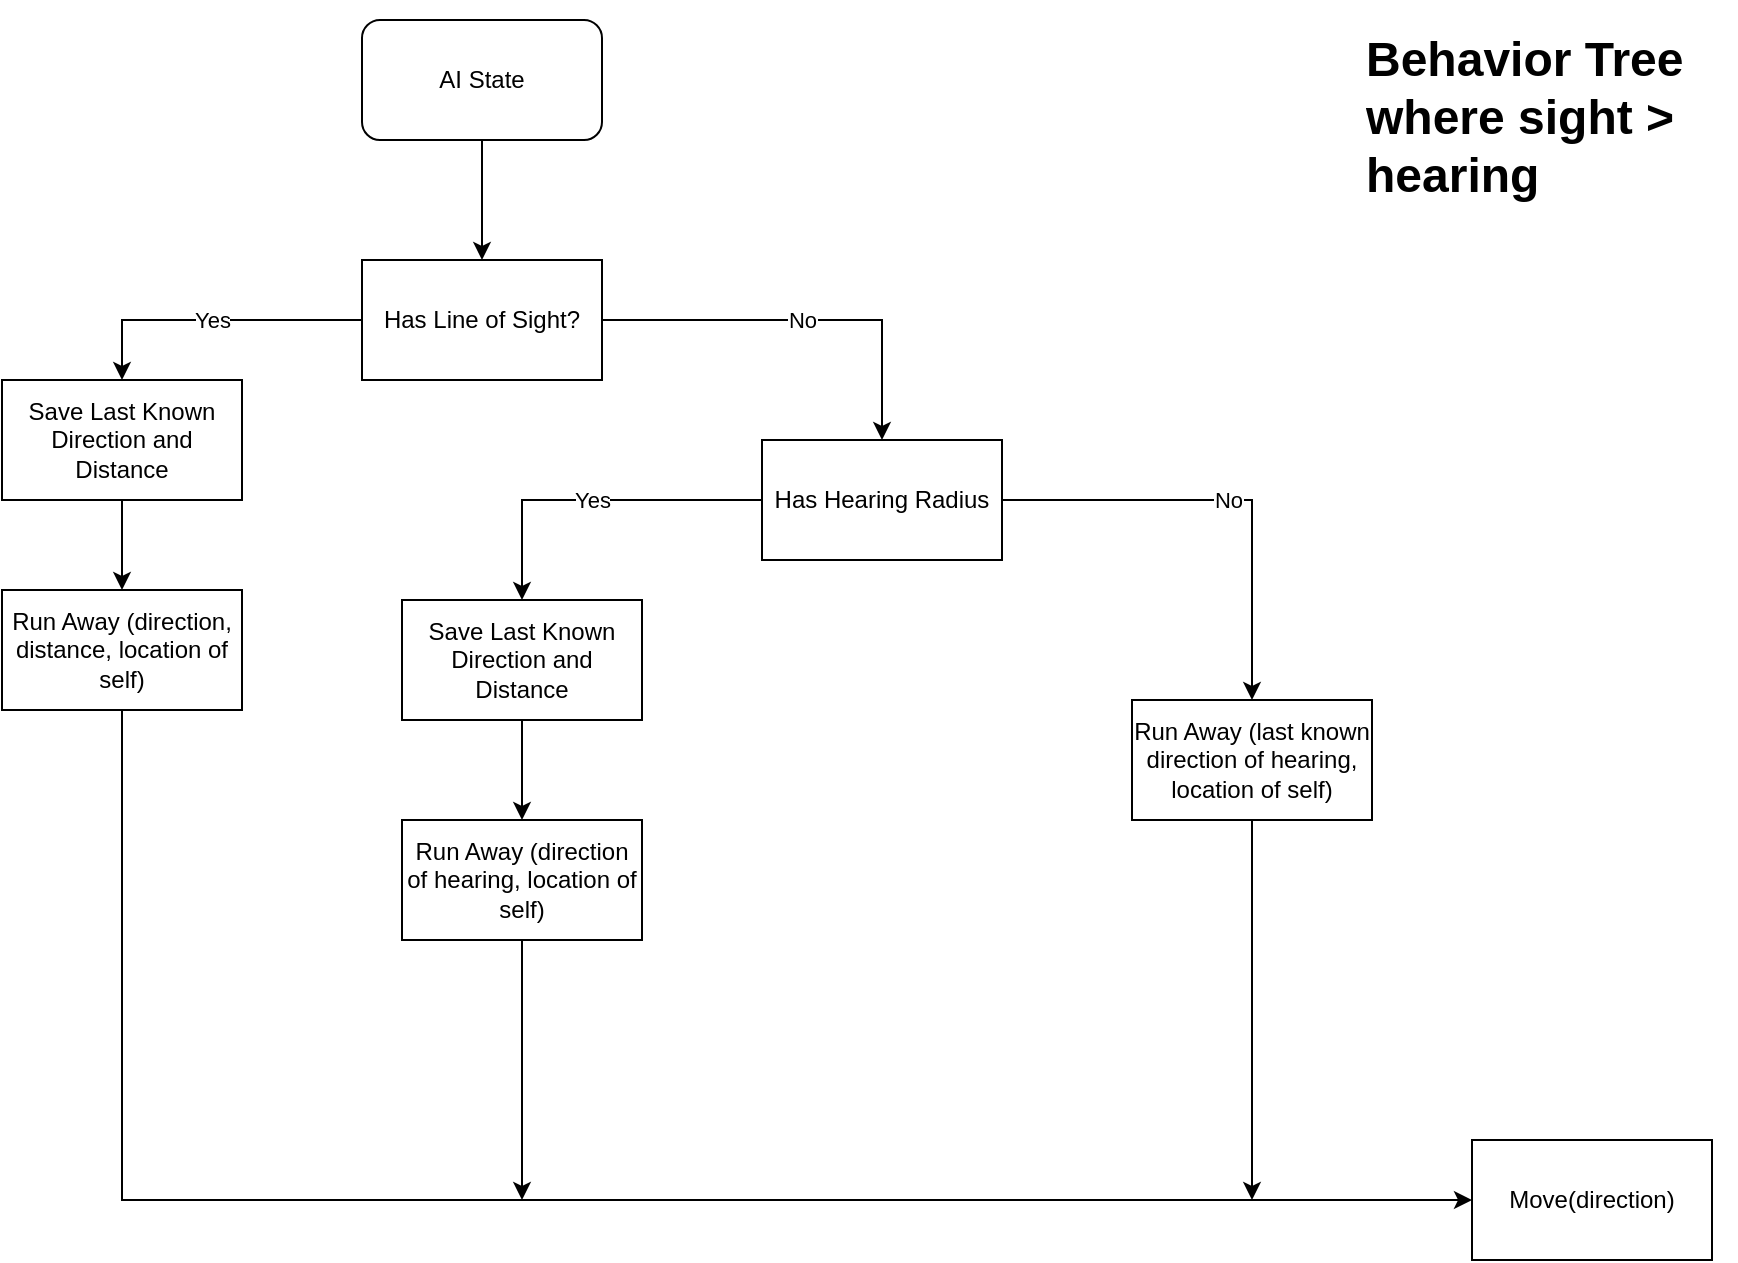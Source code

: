 <mxfile version="21.3.7" type="github">
  <diagram name="Page-1" id="BpkTq_MklckaXkMztcNn">
    <mxGraphModel dx="1554" dy="841" grid="1" gridSize="10" guides="1" tooltips="1" connect="1" arrows="1" fold="1" page="1" pageScale="1" pageWidth="1100" pageHeight="850" math="0" shadow="0">
      <root>
        <mxCell id="0" />
        <mxCell id="1" parent="0" />
        <mxCell id="k5qHnLQCNVlS1Yzbgg7h-4" style="edgeStyle=orthogonalEdgeStyle;rounded=0;orthogonalLoop=1;jettySize=auto;html=1;" edge="1" parent="1" source="k5qHnLQCNVlS1Yzbgg7h-2" target="k5qHnLQCNVlS1Yzbgg7h-3">
          <mxGeometry relative="1" as="geometry" />
        </mxCell>
        <mxCell id="k5qHnLQCNVlS1Yzbgg7h-2" value="AI State" style="rounded=1;whiteSpace=wrap;html=1;" vertex="1" parent="1">
          <mxGeometry x="303" y="110" width="120" height="60" as="geometry" />
        </mxCell>
        <mxCell id="k5qHnLQCNVlS1Yzbgg7h-8" value="No" style="edgeStyle=orthogonalEdgeStyle;rounded=0;orthogonalLoop=1;jettySize=auto;html=1;" edge="1" parent="1" source="k5qHnLQCNVlS1Yzbgg7h-3" target="k5qHnLQCNVlS1Yzbgg7h-6">
          <mxGeometry relative="1" as="geometry" />
        </mxCell>
        <mxCell id="k5qHnLQCNVlS1Yzbgg7h-24" value="Yes" style="edgeStyle=orthogonalEdgeStyle;rounded=0;orthogonalLoop=1;jettySize=auto;html=1;entryX=0.5;entryY=0;entryDx=0;entryDy=0;" edge="1" parent="1" source="k5qHnLQCNVlS1Yzbgg7h-3" target="k5qHnLQCNVlS1Yzbgg7h-23">
          <mxGeometry relative="1" as="geometry" />
        </mxCell>
        <mxCell id="k5qHnLQCNVlS1Yzbgg7h-3" value="Has Line of Sight?" style="rounded=0;whiteSpace=wrap;html=1;" vertex="1" parent="1">
          <mxGeometry x="303" y="230" width="120" height="60" as="geometry" />
        </mxCell>
        <mxCell id="k5qHnLQCNVlS1Yzbgg7h-26" style="edgeStyle=orthogonalEdgeStyle;rounded=0;orthogonalLoop=1;jettySize=auto;html=1;entryX=0;entryY=0.5;entryDx=0;entryDy=0;exitX=0.5;exitY=1;exitDx=0;exitDy=0;" edge="1" parent="1" source="k5qHnLQCNVlS1Yzbgg7h-5" target="k5qHnLQCNVlS1Yzbgg7h-19">
          <mxGeometry relative="1" as="geometry" />
        </mxCell>
        <mxCell id="k5qHnLQCNVlS1Yzbgg7h-5" value="Run Away (direction, distance, location of self)" style="rounded=0;whiteSpace=wrap;html=1;" vertex="1" parent="1">
          <mxGeometry x="123" y="395" width="120" height="60" as="geometry" />
        </mxCell>
        <mxCell id="k5qHnLQCNVlS1Yzbgg7h-27" value="Yes" style="edgeStyle=orthogonalEdgeStyle;rounded=0;orthogonalLoop=1;jettySize=auto;html=1;entryX=0.5;entryY=0;entryDx=0;entryDy=0;" edge="1" parent="1" source="k5qHnLQCNVlS1Yzbgg7h-6" target="k5qHnLQCNVlS1Yzbgg7h-15">
          <mxGeometry relative="1" as="geometry" />
        </mxCell>
        <mxCell id="k5qHnLQCNVlS1Yzbgg7h-30" value="No" style="edgeStyle=orthogonalEdgeStyle;rounded=0;orthogonalLoop=1;jettySize=auto;html=1;entryX=0.5;entryY=0;entryDx=0;entryDy=0;" edge="1" parent="1" source="k5qHnLQCNVlS1Yzbgg7h-6" target="k5qHnLQCNVlS1Yzbgg7h-11">
          <mxGeometry relative="1" as="geometry">
            <mxPoint x="748" y="430" as="targetPoint" />
          </mxGeometry>
        </mxCell>
        <mxCell id="k5qHnLQCNVlS1Yzbgg7h-6" value="Has Hearing Radius" style="rounded=0;whiteSpace=wrap;html=1;" vertex="1" parent="1">
          <mxGeometry x="503" y="320" width="120" height="60" as="geometry" />
        </mxCell>
        <mxCell id="k5qHnLQCNVlS1Yzbgg7h-29" style="edgeStyle=orthogonalEdgeStyle;rounded=0;orthogonalLoop=1;jettySize=auto;html=1;exitX=0.5;exitY=1;exitDx=0;exitDy=0;" edge="1" parent="1" source="k5qHnLQCNVlS1Yzbgg7h-9">
          <mxGeometry relative="1" as="geometry">
            <mxPoint x="383" y="700" as="targetPoint" />
          </mxGeometry>
        </mxCell>
        <mxCell id="k5qHnLQCNVlS1Yzbgg7h-9" value="Run Away (direction of hearing, location of self)" style="rounded=0;whiteSpace=wrap;html=1;" vertex="1" parent="1">
          <mxGeometry x="323" y="510" width="120" height="60" as="geometry" />
        </mxCell>
        <mxCell id="k5qHnLQCNVlS1Yzbgg7h-32" style="edgeStyle=orthogonalEdgeStyle;rounded=0;orthogonalLoop=1;jettySize=auto;html=1;" edge="1" parent="1" source="k5qHnLQCNVlS1Yzbgg7h-11">
          <mxGeometry relative="1" as="geometry">
            <mxPoint x="748" y="700" as="targetPoint" />
          </mxGeometry>
        </mxCell>
        <mxCell id="k5qHnLQCNVlS1Yzbgg7h-11" value="Run Away (last known direction of hearing, location of self)" style="whiteSpace=wrap;html=1;rounded=0;" vertex="1" parent="1">
          <mxGeometry x="688" y="450" width="120" height="60" as="geometry" />
        </mxCell>
        <mxCell id="k5qHnLQCNVlS1Yzbgg7h-28" style="edgeStyle=orthogonalEdgeStyle;rounded=0;orthogonalLoop=1;jettySize=auto;html=1;" edge="1" parent="1" source="k5qHnLQCNVlS1Yzbgg7h-15" target="k5qHnLQCNVlS1Yzbgg7h-9">
          <mxGeometry relative="1" as="geometry" />
        </mxCell>
        <mxCell id="k5qHnLQCNVlS1Yzbgg7h-15" value="Save Last Known Direction and Distance" style="rounded=0;whiteSpace=wrap;html=1;" vertex="1" parent="1">
          <mxGeometry x="323" y="400" width="120" height="60" as="geometry" />
        </mxCell>
        <mxCell id="k5qHnLQCNVlS1Yzbgg7h-19" value="Move(direction)" style="rounded=0;whiteSpace=wrap;html=1;" vertex="1" parent="1">
          <mxGeometry x="858" y="670" width="120" height="60" as="geometry" />
        </mxCell>
        <mxCell id="k5qHnLQCNVlS1Yzbgg7h-25" style="edgeStyle=orthogonalEdgeStyle;rounded=0;orthogonalLoop=1;jettySize=auto;html=1;" edge="1" parent="1" source="k5qHnLQCNVlS1Yzbgg7h-23" target="k5qHnLQCNVlS1Yzbgg7h-5">
          <mxGeometry relative="1" as="geometry" />
        </mxCell>
        <mxCell id="k5qHnLQCNVlS1Yzbgg7h-23" value="Save Last Known Direction and Distance" style="rounded=0;whiteSpace=wrap;html=1;" vertex="1" parent="1">
          <mxGeometry x="123" y="290" width="120" height="60" as="geometry" />
        </mxCell>
        <mxCell id="k5qHnLQCNVlS1Yzbgg7h-33" value="&lt;h1&gt;Behavior Tree where sight &amp;gt; hearing&amp;nbsp;&lt;/h1&gt;" style="text;html=1;strokeColor=none;fillColor=none;spacing=5;spacingTop=-20;whiteSpace=wrap;overflow=hidden;rounded=0;" vertex="1" parent="1">
          <mxGeometry x="800" y="110" width="190" height="120" as="geometry" />
        </mxCell>
      </root>
    </mxGraphModel>
  </diagram>
</mxfile>
